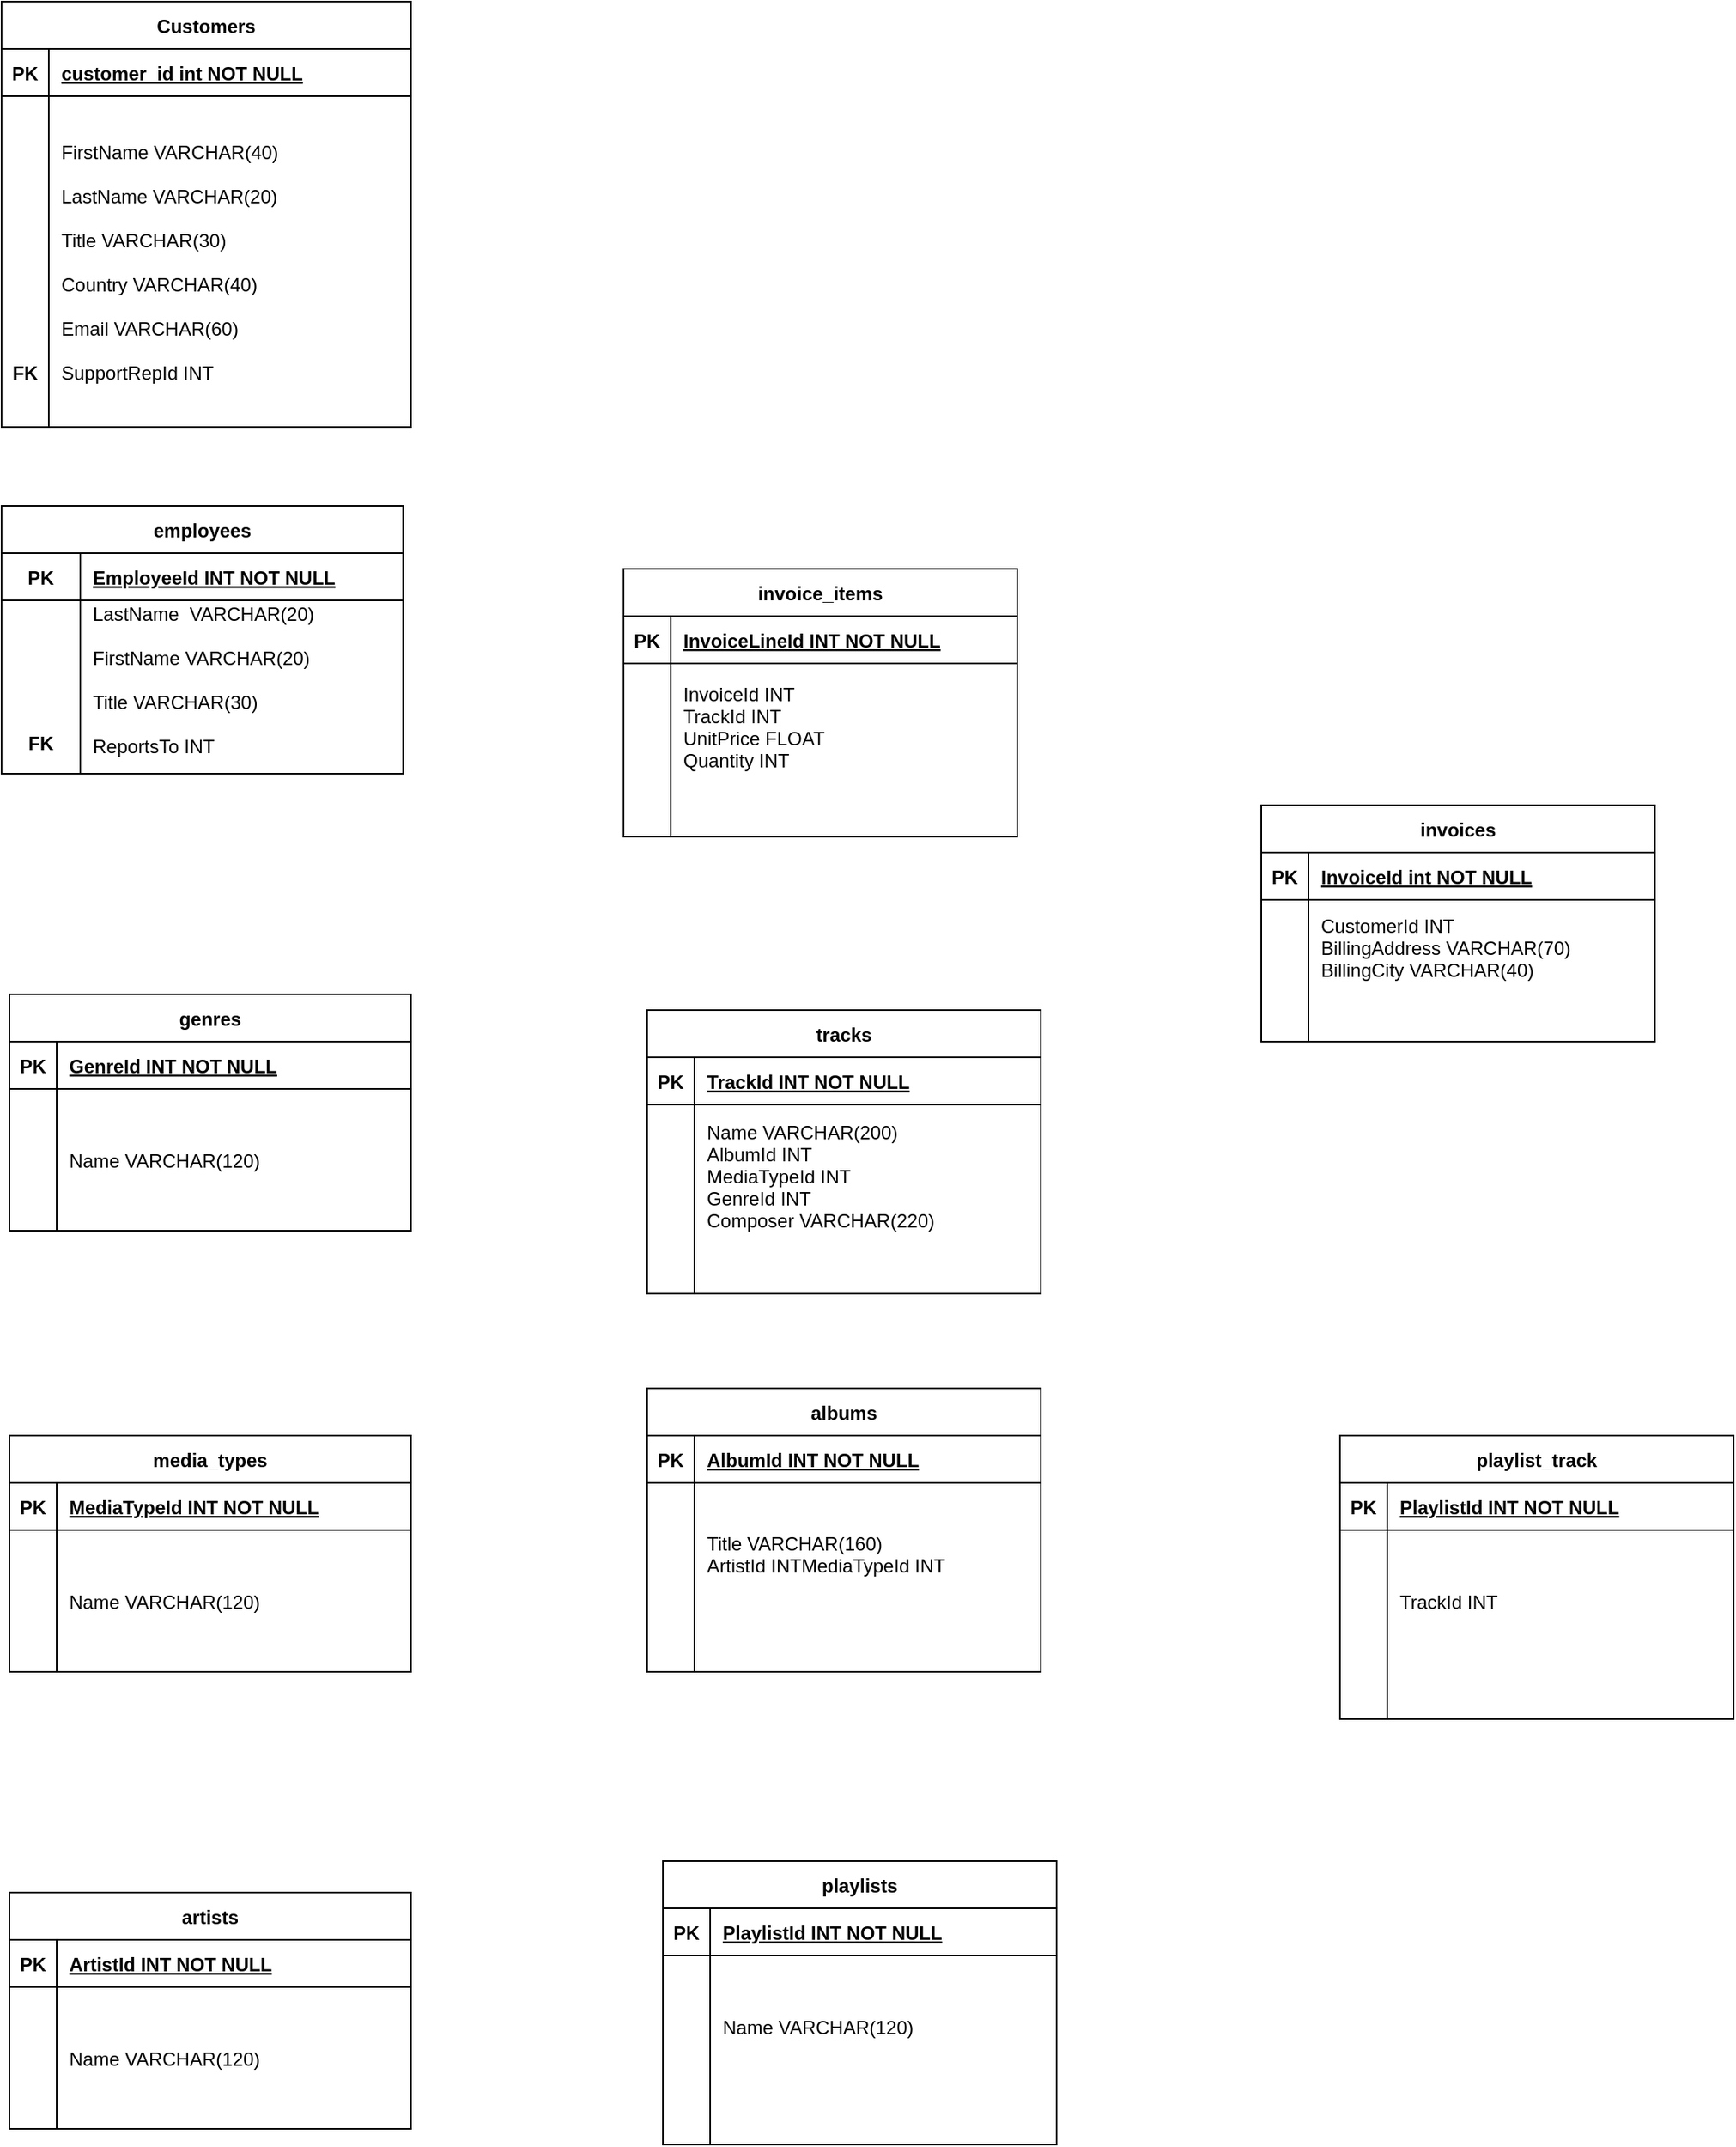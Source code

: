 <mxfile version="21.2.7" type="github">
  <diagram id="R2lEEEUBdFMjLlhIrx00" name="Page-1">
    <mxGraphModel dx="474" dy="1895" grid="1" gridSize="10" guides="1" tooltips="1" connect="1" arrows="1" fold="1" page="1" pageScale="1" pageWidth="850" pageHeight="1100" math="0" shadow="0" extFonts="Permanent Marker^https://fonts.googleapis.com/css?family=Permanent+Marker">
      <root>
        <mxCell id="0" />
        <mxCell id="1" parent="0" />
        <mxCell id="C-vyLk0tnHw3VtMMgP7b-13" value="invoice_items" style="shape=table;startSize=30;container=1;collapsible=1;childLayout=tableLayout;fixedRows=1;rowLines=0;fontStyle=1;align=center;resizeLast=1;" parent="1" vertex="1">
          <mxGeometry x="425" y="40" width="250" height="170" as="geometry" />
        </mxCell>
        <mxCell id="C-vyLk0tnHw3VtMMgP7b-14" value="" style="shape=partialRectangle;collapsible=0;dropTarget=0;pointerEvents=0;fillColor=none;points=[[0,0.5],[1,0.5]];portConstraint=eastwest;top=0;left=0;right=0;bottom=1;" parent="C-vyLk0tnHw3VtMMgP7b-13" vertex="1">
          <mxGeometry y="30" width="250" height="30" as="geometry" />
        </mxCell>
        <mxCell id="C-vyLk0tnHw3VtMMgP7b-15" value="PK" style="shape=partialRectangle;overflow=hidden;connectable=0;fillColor=none;top=0;left=0;bottom=0;right=0;fontStyle=1;" parent="C-vyLk0tnHw3VtMMgP7b-14" vertex="1">
          <mxGeometry width="30" height="30" as="geometry">
            <mxRectangle width="30" height="30" as="alternateBounds" />
          </mxGeometry>
        </mxCell>
        <mxCell id="C-vyLk0tnHw3VtMMgP7b-16" value="InvoiceLineId INT NOT NULL " style="shape=partialRectangle;overflow=hidden;connectable=0;fillColor=none;top=0;left=0;bottom=0;right=0;align=left;spacingLeft=6;fontStyle=5;" parent="C-vyLk0tnHw3VtMMgP7b-14" vertex="1">
          <mxGeometry x="30" width="220" height="30" as="geometry">
            <mxRectangle width="220" height="30" as="alternateBounds" />
          </mxGeometry>
        </mxCell>
        <mxCell id="C-vyLk0tnHw3VtMMgP7b-17" value="" style="shape=partialRectangle;collapsible=0;dropTarget=0;pointerEvents=0;fillColor=none;points=[[0,0.5],[1,0.5]];portConstraint=eastwest;top=0;left=0;right=0;bottom=0;" parent="C-vyLk0tnHw3VtMMgP7b-13" vertex="1">
          <mxGeometry y="60" width="250" height="80" as="geometry" />
        </mxCell>
        <mxCell id="C-vyLk0tnHw3VtMMgP7b-18" value="" style="shape=partialRectangle;overflow=hidden;connectable=0;fillColor=none;top=0;left=0;bottom=0;right=0;" parent="C-vyLk0tnHw3VtMMgP7b-17" vertex="1">
          <mxGeometry width="30" height="80" as="geometry">
            <mxRectangle width="30" height="80" as="alternateBounds" />
          </mxGeometry>
        </mxCell>
        <mxCell id="C-vyLk0tnHw3VtMMgP7b-19" value="InvoiceId INT&#xa;TrackId INT&#xa;UnitPrice FLOAT&#xa;Quantity INT" style="shape=partialRectangle;overflow=hidden;connectable=0;fillColor=none;top=0;left=0;bottom=0;right=0;align=left;spacingLeft=6;" parent="C-vyLk0tnHw3VtMMgP7b-17" vertex="1">
          <mxGeometry x="30" width="220" height="80" as="geometry">
            <mxRectangle width="220" height="80" as="alternateBounds" />
          </mxGeometry>
        </mxCell>
        <mxCell id="C-vyLk0tnHw3VtMMgP7b-20" value="" style="shape=partialRectangle;collapsible=0;dropTarget=0;pointerEvents=0;fillColor=none;points=[[0,0.5],[1,0.5]];portConstraint=eastwest;top=0;left=0;right=0;bottom=0;" parent="C-vyLk0tnHw3VtMMgP7b-13" vertex="1">
          <mxGeometry y="140" width="250" height="30" as="geometry" />
        </mxCell>
        <mxCell id="C-vyLk0tnHw3VtMMgP7b-21" value="" style="shape=partialRectangle;overflow=hidden;connectable=0;fillColor=none;top=0;left=0;bottom=0;right=0;" parent="C-vyLk0tnHw3VtMMgP7b-20" vertex="1">
          <mxGeometry width="30" height="30" as="geometry">
            <mxRectangle width="30" height="30" as="alternateBounds" />
          </mxGeometry>
        </mxCell>
        <mxCell id="C-vyLk0tnHw3VtMMgP7b-22" value="" style="shape=partialRectangle;overflow=hidden;connectable=0;fillColor=none;top=0;left=0;bottom=0;right=0;align=left;spacingLeft=6;" parent="C-vyLk0tnHw3VtMMgP7b-20" vertex="1">
          <mxGeometry x="30" width="220" height="30" as="geometry">
            <mxRectangle width="220" height="30" as="alternateBounds" />
          </mxGeometry>
        </mxCell>
        <mxCell id="C-vyLk0tnHw3VtMMgP7b-23" value="Customers" style="shape=table;startSize=30;container=1;collapsible=1;childLayout=tableLayout;fixedRows=1;rowLines=0;fontStyle=1;align=center;resizeLast=1;" parent="1" vertex="1">
          <mxGeometry x="30" y="-320" width="260" height="270" as="geometry" />
        </mxCell>
        <mxCell id="C-vyLk0tnHw3VtMMgP7b-24" value="" style="shape=partialRectangle;collapsible=0;dropTarget=0;pointerEvents=0;fillColor=none;points=[[0,0.5],[1,0.5]];portConstraint=eastwest;top=0;left=0;right=0;bottom=1;" parent="C-vyLk0tnHw3VtMMgP7b-23" vertex="1">
          <mxGeometry y="30" width="260" height="30" as="geometry" />
        </mxCell>
        <mxCell id="C-vyLk0tnHw3VtMMgP7b-25" value="PK" style="shape=partialRectangle;overflow=hidden;connectable=0;fillColor=none;top=0;left=0;bottom=0;right=0;fontStyle=1;" parent="C-vyLk0tnHw3VtMMgP7b-24" vertex="1">
          <mxGeometry width="30" height="30" as="geometry">
            <mxRectangle width="30" height="30" as="alternateBounds" />
          </mxGeometry>
        </mxCell>
        <mxCell id="C-vyLk0tnHw3VtMMgP7b-26" value="customer_id int NOT NULL " style="shape=partialRectangle;overflow=hidden;connectable=0;fillColor=none;top=0;left=0;bottom=0;right=0;align=left;spacingLeft=6;fontStyle=5;" parent="C-vyLk0tnHw3VtMMgP7b-24" vertex="1">
          <mxGeometry x="30" width="230" height="30" as="geometry">
            <mxRectangle width="230" height="30" as="alternateBounds" />
          </mxGeometry>
        </mxCell>
        <mxCell id="C-vyLk0tnHw3VtMMgP7b-27" value="" style="shape=partialRectangle;collapsible=0;dropTarget=0;pointerEvents=0;fillColor=none;points=[[0,0.5],[1,0.5]];portConstraint=eastwest;top=0;left=0;right=0;bottom=0;" parent="C-vyLk0tnHw3VtMMgP7b-23" vertex="1">
          <mxGeometry y="60" width="260" height="210" as="geometry" />
        </mxCell>
        <mxCell id="C-vyLk0tnHw3VtMMgP7b-28" value="" style="shape=partialRectangle;overflow=hidden;connectable=0;fillColor=none;top=0;left=0;bottom=0;right=0;" parent="C-vyLk0tnHw3VtMMgP7b-27" vertex="1">
          <mxGeometry width="30" height="210" as="geometry">
            <mxRectangle width="30" height="210" as="alternateBounds" />
          </mxGeometry>
        </mxCell>
        <mxCell id="C-vyLk0tnHw3VtMMgP7b-29" value="FirstName VARCHAR(40)&#xa;&#xa;LastName VARCHAR(20)&#xa;&#xa;Title VARCHAR(30)&#xa;&#xa;Country VARCHAR(40)&#xa;&#xa;Email VARCHAR(60)&#xa;&#xa;SupportRepId INT" style="shape=partialRectangle;overflow=hidden;connectable=0;fillColor=none;top=0;left=0;bottom=0;right=0;align=left;spacingLeft=6;" parent="C-vyLk0tnHw3VtMMgP7b-27" vertex="1">
          <mxGeometry x="30" width="230" height="210" as="geometry">
            <mxRectangle width="230" height="210" as="alternateBounds" />
          </mxGeometry>
        </mxCell>
        <mxCell id="cVv8Z_3cuy9LJ1kgytc7-1" value="employees" style="shape=table;startSize=30;container=1;collapsible=1;childLayout=tableLayout;fixedRows=1;rowLines=0;fontStyle=1;align=center;resizeLast=1;" vertex="1" parent="1">
          <mxGeometry x="30" width="255" height="170" as="geometry" />
        </mxCell>
        <mxCell id="cVv8Z_3cuy9LJ1kgytc7-2" value="" style="shape=partialRectangle;collapsible=0;dropTarget=0;pointerEvents=0;fillColor=none;points=[[0,0.5],[1,0.5]];portConstraint=eastwest;top=0;left=0;right=0;bottom=1;" vertex="1" parent="cVv8Z_3cuy9LJ1kgytc7-1">
          <mxGeometry y="30" width="255" height="30" as="geometry" />
        </mxCell>
        <mxCell id="cVv8Z_3cuy9LJ1kgytc7-3" value="PK" style="shape=partialRectangle;overflow=hidden;connectable=0;fillColor=none;top=0;left=0;bottom=0;right=0;fontStyle=1;" vertex="1" parent="cVv8Z_3cuy9LJ1kgytc7-2">
          <mxGeometry width="50" height="30" as="geometry">
            <mxRectangle width="50" height="30" as="alternateBounds" />
          </mxGeometry>
        </mxCell>
        <mxCell id="cVv8Z_3cuy9LJ1kgytc7-4" value="EmployeeId INT NOT NULL " style="shape=partialRectangle;overflow=hidden;connectable=0;fillColor=none;top=0;left=0;bottom=0;right=0;align=left;spacingLeft=6;fontStyle=5;" vertex="1" parent="cVv8Z_3cuy9LJ1kgytc7-2">
          <mxGeometry x="50" width="205" height="30" as="geometry">
            <mxRectangle width="205" height="30" as="alternateBounds" />
          </mxGeometry>
        </mxCell>
        <mxCell id="cVv8Z_3cuy9LJ1kgytc7-5" value="" style="shape=partialRectangle;collapsible=0;dropTarget=0;pointerEvents=0;fillColor=none;points=[[0,0.5],[1,0.5]];portConstraint=eastwest;top=0;left=0;right=0;bottom=0;" vertex="1" parent="cVv8Z_3cuy9LJ1kgytc7-1">
          <mxGeometry y="60" width="255" height="110" as="geometry" />
        </mxCell>
        <mxCell id="cVv8Z_3cuy9LJ1kgytc7-6" value="" style="shape=partialRectangle;overflow=hidden;connectable=0;fillColor=none;top=0;left=0;bottom=0;right=0;" vertex="1" parent="cVv8Z_3cuy9LJ1kgytc7-5">
          <mxGeometry width="50" height="110" as="geometry">
            <mxRectangle width="50" height="110" as="alternateBounds" />
          </mxGeometry>
        </mxCell>
        <mxCell id="cVv8Z_3cuy9LJ1kgytc7-7" value="LastName  VARCHAR(20)&#xa;&#xa;FirstName VARCHAR(20)&#xa;&#xa;Title VARCHAR(30)&#xa;&#xa;ReportsTo INT&#xa;&#xa;Email VARCHAR(60)" style="shape=partialRectangle;overflow=hidden;connectable=0;fillColor=none;top=0;left=0;bottom=0;right=0;align=left;spacingLeft=6;" vertex="1" parent="cVv8Z_3cuy9LJ1kgytc7-5">
          <mxGeometry x="50" width="205" height="110" as="geometry">
            <mxRectangle width="205" height="110" as="alternateBounds" />
          </mxGeometry>
        </mxCell>
        <mxCell id="cVv8Z_3cuy9LJ1kgytc7-10" value="invoices" style="shape=table;startSize=30;container=1;collapsible=1;childLayout=tableLayout;fixedRows=1;rowLines=0;fontStyle=1;align=center;resizeLast=1;" vertex="1" parent="1">
          <mxGeometry x="830" y="190" width="250" height="150" as="geometry" />
        </mxCell>
        <mxCell id="cVv8Z_3cuy9LJ1kgytc7-11" value="" style="shape=partialRectangle;collapsible=0;dropTarget=0;pointerEvents=0;fillColor=none;points=[[0,0.5],[1,0.5]];portConstraint=eastwest;top=0;left=0;right=0;bottom=1;" vertex="1" parent="cVv8Z_3cuy9LJ1kgytc7-10">
          <mxGeometry y="30" width="250" height="30" as="geometry" />
        </mxCell>
        <mxCell id="cVv8Z_3cuy9LJ1kgytc7-12" value="PK" style="shape=partialRectangle;overflow=hidden;connectable=0;fillColor=none;top=0;left=0;bottom=0;right=0;fontStyle=1;" vertex="1" parent="cVv8Z_3cuy9LJ1kgytc7-11">
          <mxGeometry width="30" height="30" as="geometry">
            <mxRectangle width="30" height="30" as="alternateBounds" />
          </mxGeometry>
        </mxCell>
        <mxCell id="cVv8Z_3cuy9LJ1kgytc7-13" value="InvoiceId int NOT NULL " style="shape=partialRectangle;overflow=hidden;connectable=0;fillColor=none;top=0;left=0;bottom=0;right=0;align=left;spacingLeft=6;fontStyle=5;" vertex="1" parent="cVv8Z_3cuy9LJ1kgytc7-11">
          <mxGeometry x="30" width="220" height="30" as="geometry">
            <mxRectangle width="220" height="30" as="alternateBounds" />
          </mxGeometry>
        </mxCell>
        <mxCell id="cVv8Z_3cuy9LJ1kgytc7-14" value="" style="shape=partialRectangle;collapsible=0;dropTarget=0;pointerEvents=0;fillColor=none;points=[[0,0.5],[1,0.5]];portConstraint=eastwest;top=0;left=0;right=0;bottom=0;" vertex="1" parent="cVv8Z_3cuy9LJ1kgytc7-10">
          <mxGeometry y="60" width="250" height="60" as="geometry" />
        </mxCell>
        <mxCell id="cVv8Z_3cuy9LJ1kgytc7-15" value="" style="shape=partialRectangle;overflow=hidden;connectable=0;fillColor=none;top=0;left=0;bottom=0;right=0;" vertex="1" parent="cVv8Z_3cuy9LJ1kgytc7-14">
          <mxGeometry width="30" height="60" as="geometry">
            <mxRectangle width="30" height="60" as="alternateBounds" />
          </mxGeometry>
        </mxCell>
        <mxCell id="cVv8Z_3cuy9LJ1kgytc7-16" value="CustomerId INT&#xa;BillingAddress VARCHAR(70)&#xa;BillingCity VARCHAR(40)" style="shape=partialRectangle;overflow=hidden;connectable=0;fillColor=none;top=0;left=0;bottom=0;right=0;align=left;spacingLeft=6;" vertex="1" parent="cVv8Z_3cuy9LJ1kgytc7-14">
          <mxGeometry x="30" width="220" height="60" as="geometry">
            <mxRectangle width="220" height="60" as="alternateBounds" />
          </mxGeometry>
        </mxCell>
        <mxCell id="cVv8Z_3cuy9LJ1kgytc7-17" value="" style="shape=partialRectangle;collapsible=0;dropTarget=0;pointerEvents=0;fillColor=none;points=[[0,0.5],[1,0.5]];portConstraint=eastwest;top=0;left=0;right=0;bottom=0;" vertex="1" parent="cVv8Z_3cuy9LJ1kgytc7-10">
          <mxGeometry y="120" width="250" height="30" as="geometry" />
        </mxCell>
        <mxCell id="cVv8Z_3cuy9LJ1kgytc7-18" value="" style="shape=partialRectangle;overflow=hidden;connectable=0;fillColor=none;top=0;left=0;bottom=0;right=0;" vertex="1" parent="cVv8Z_3cuy9LJ1kgytc7-17">
          <mxGeometry width="30" height="30" as="geometry">
            <mxRectangle width="30" height="30" as="alternateBounds" />
          </mxGeometry>
        </mxCell>
        <mxCell id="cVv8Z_3cuy9LJ1kgytc7-19" value="" style="shape=partialRectangle;overflow=hidden;connectable=0;fillColor=none;top=0;left=0;bottom=0;right=0;align=left;spacingLeft=6;" vertex="1" parent="cVv8Z_3cuy9LJ1kgytc7-17">
          <mxGeometry x="30" width="220" height="30" as="geometry">
            <mxRectangle width="220" height="30" as="alternateBounds" />
          </mxGeometry>
        </mxCell>
        <mxCell id="cVv8Z_3cuy9LJ1kgytc7-20" value="tracks" style="shape=table;startSize=30;container=1;collapsible=1;childLayout=tableLayout;fixedRows=1;rowLines=0;fontStyle=1;align=center;resizeLast=1;" vertex="1" parent="1">
          <mxGeometry x="440" y="320" width="250" height="180" as="geometry" />
        </mxCell>
        <mxCell id="cVv8Z_3cuy9LJ1kgytc7-21" value="" style="shape=partialRectangle;collapsible=0;dropTarget=0;pointerEvents=0;fillColor=none;points=[[0,0.5],[1,0.5]];portConstraint=eastwest;top=0;left=0;right=0;bottom=1;" vertex="1" parent="cVv8Z_3cuy9LJ1kgytc7-20">
          <mxGeometry y="30" width="250" height="30" as="geometry" />
        </mxCell>
        <mxCell id="cVv8Z_3cuy9LJ1kgytc7-22" value="PK" style="shape=partialRectangle;overflow=hidden;connectable=0;fillColor=none;top=0;left=0;bottom=0;right=0;fontStyle=1;" vertex="1" parent="cVv8Z_3cuy9LJ1kgytc7-21">
          <mxGeometry width="30" height="30" as="geometry">
            <mxRectangle width="30" height="30" as="alternateBounds" />
          </mxGeometry>
        </mxCell>
        <mxCell id="cVv8Z_3cuy9LJ1kgytc7-23" value="TrackId INT NOT NULL " style="shape=partialRectangle;overflow=hidden;connectable=0;fillColor=none;top=0;left=0;bottom=0;right=0;align=left;spacingLeft=6;fontStyle=5;" vertex="1" parent="cVv8Z_3cuy9LJ1kgytc7-21">
          <mxGeometry x="30" width="220" height="30" as="geometry">
            <mxRectangle width="220" height="30" as="alternateBounds" />
          </mxGeometry>
        </mxCell>
        <mxCell id="cVv8Z_3cuy9LJ1kgytc7-24" value="" style="shape=partialRectangle;collapsible=0;dropTarget=0;pointerEvents=0;fillColor=none;points=[[0,0.5],[1,0.5]];portConstraint=eastwest;top=0;left=0;right=0;bottom=0;" vertex="1" parent="cVv8Z_3cuy9LJ1kgytc7-20">
          <mxGeometry y="60" width="250" height="90" as="geometry" />
        </mxCell>
        <mxCell id="cVv8Z_3cuy9LJ1kgytc7-25" value="" style="shape=partialRectangle;overflow=hidden;connectable=0;fillColor=none;top=0;left=0;bottom=0;right=0;" vertex="1" parent="cVv8Z_3cuy9LJ1kgytc7-24">
          <mxGeometry width="30" height="90" as="geometry">
            <mxRectangle width="30" height="90" as="alternateBounds" />
          </mxGeometry>
        </mxCell>
        <mxCell id="cVv8Z_3cuy9LJ1kgytc7-26" value="Name VARCHAR(200)&#xa;AlbumId INT&#xa;MediaTypeId INT&#xa;GenreId INT&#xa;Composer VARCHAR(220)" style="shape=partialRectangle;overflow=hidden;connectable=0;fillColor=none;top=0;left=0;bottom=0;right=0;align=left;spacingLeft=6;" vertex="1" parent="cVv8Z_3cuy9LJ1kgytc7-24">
          <mxGeometry x="30" width="220" height="90" as="geometry">
            <mxRectangle width="220" height="90" as="alternateBounds" />
          </mxGeometry>
        </mxCell>
        <mxCell id="cVv8Z_3cuy9LJ1kgytc7-27" value="" style="shape=partialRectangle;collapsible=0;dropTarget=0;pointerEvents=0;fillColor=none;points=[[0,0.5],[1,0.5]];portConstraint=eastwest;top=0;left=0;right=0;bottom=0;" vertex="1" parent="cVv8Z_3cuy9LJ1kgytc7-20">
          <mxGeometry y="150" width="250" height="30" as="geometry" />
        </mxCell>
        <mxCell id="cVv8Z_3cuy9LJ1kgytc7-28" value="" style="shape=partialRectangle;overflow=hidden;connectable=0;fillColor=none;top=0;left=0;bottom=0;right=0;" vertex="1" parent="cVv8Z_3cuy9LJ1kgytc7-27">
          <mxGeometry width="30" height="30" as="geometry">
            <mxRectangle width="30" height="30" as="alternateBounds" />
          </mxGeometry>
        </mxCell>
        <mxCell id="cVv8Z_3cuy9LJ1kgytc7-29" value="" style="shape=partialRectangle;overflow=hidden;connectable=0;fillColor=none;top=0;left=0;bottom=0;right=0;align=left;spacingLeft=6;" vertex="1" parent="cVv8Z_3cuy9LJ1kgytc7-27">
          <mxGeometry x="30" width="220" height="30" as="geometry">
            <mxRectangle width="220" height="30" as="alternateBounds" />
          </mxGeometry>
        </mxCell>
        <mxCell id="cVv8Z_3cuy9LJ1kgytc7-30" value="genres" style="shape=table;startSize=30;container=1;collapsible=1;childLayout=tableLayout;fixedRows=1;rowLines=0;fontStyle=1;align=center;resizeLast=1;" vertex="1" parent="1">
          <mxGeometry x="35" y="310" width="255" height="150" as="geometry" />
        </mxCell>
        <mxCell id="cVv8Z_3cuy9LJ1kgytc7-31" value="" style="shape=partialRectangle;collapsible=0;dropTarget=0;pointerEvents=0;fillColor=none;points=[[0,0.5],[1,0.5]];portConstraint=eastwest;top=0;left=0;right=0;bottom=1;" vertex="1" parent="cVv8Z_3cuy9LJ1kgytc7-30">
          <mxGeometry y="30" width="255" height="30" as="geometry" />
        </mxCell>
        <mxCell id="cVv8Z_3cuy9LJ1kgytc7-32" value="PK" style="shape=partialRectangle;overflow=hidden;connectable=0;fillColor=none;top=0;left=0;bottom=0;right=0;fontStyle=1;" vertex="1" parent="cVv8Z_3cuy9LJ1kgytc7-31">
          <mxGeometry width="30" height="30" as="geometry">
            <mxRectangle width="30" height="30" as="alternateBounds" />
          </mxGeometry>
        </mxCell>
        <mxCell id="cVv8Z_3cuy9LJ1kgytc7-33" value="GenreId INT NOT NULL " style="shape=partialRectangle;overflow=hidden;connectable=0;fillColor=none;top=0;left=0;bottom=0;right=0;align=left;spacingLeft=6;fontStyle=5;" vertex="1" parent="cVv8Z_3cuy9LJ1kgytc7-31">
          <mxGeometry x="30" width="225" height="30" as="geometry">
            <mxRectangle width="225" height="30" as="alternateBounds" />
          </mxGeometry>
        </mxCell>
        <mxCell id="cVv8Z_3cuy9LJ1kgytc7-34" value="" style="shape=partialRectangle;collapsible=0;dropTarget=0;pointerEvents=0;fillColor=none;points=[[0,0.5],[1,0.5]];portConstraint=eastwest;top=0;left=0;right=0;bottom=0;" vertex="1" parent="cVv8Z_3cuy9LJ1kgytc7-30">
          <mxGeometry y="60" width="255" height="90" as="geometry" />
        </mxCell>
        <mxCell id="cVv8Z_3cuy9LJ1kgytc7-35" value="" style="shape=partialRectangle;overflow=hidden;connectable=0;fillColor=none;top=0;left=0;bottom=0;right=0;" vertex="1" parent="cVv8Z_3cuy9LJ1kgytc7-34">
          <mxGeometry width="30" height="90" as="geometry">
            <mxRectangle width="30" height="90" as="alternateBounds" />
          </mxGeometry>
        </mxCell>
        <mxCell id="cVv8Z_3cuy9LJ1kgytc7-36" value="Name VARCHAR(120)" style="shape=partialRectangle;overflow=hidden;connectable=0;fillColor=none;top=0;left=0;bottom=0;right=0;align=left;spacingLeft=6;" vertex="1" parent="cVv8Z_3cuy9LJ1kgytc7-34">
          <mxGeometry x="30" width="225" height="90" as="geometry">
            <mxRectangle width="225" height="90" as="alternateBounds" />
          </mxGeometry>
        </mxCell>
        <mxCell id="cVv8Z_3cuy9LJ1kgytc7-37" value="media_types" style="shape=table;startSize=30;container=1;collapsible=1;childLayout=tableLayout;fixedRows=1;rowLines=0;fontStyle=1;align=center;resizeLast=1;" vertex="1" parent="1">
          <mxGeometry x="35" y="590" width="255" height="150" as="geometry" />
        </mxCell>
        <mxCell id="cVv8Z_3cuy9LJ1kgytc7-38" value="" style="shape=partialRectangle;collapsible=0;dropTarget=0;pointerEvents=0;fillColor=none;points=[[0,0.5],[1,0.5]];portConstraint=eastwest;top=0;left=0;right=0;bottom=1;" vertex="1" parent="cVv8Z_3cuy9LJ1kgytc7-37">
          <mxGeometry y="30" width="255" height="30" as="geometry" />
        </mxCell>
        <mxCell id="cVv8Z_3cuy9LJ1kgytc7-39" value="PK" style="shape=partialRectangle;overflow=hidden;connectable=0;fillColor=none;top=0;left=0;bottom=0;right=0;fontStyle=1;" vertex="1" parent="cVv8Z_3cuy9LJ1kgytc7-38">
          <mxGeometry width="30" height="30" as="geometry">
            <mxRectangle width="30" height="30" as="alternateBounds" />
          </mxGeometry>
        </mxCell>
        <mxCell id="cVv8Z_3cuy9LJ1kgytc7-40" value="MediaTypeId INT NOT NULL " style="shape=partialRectangle;overflow=hidden;connectable=0;fillColor=none;top=0;left=0;bottom=0;right=0;align=left;spacingLeft=6;fontStyle=5;" vertex="1" parent="cVv8Z_3cuy9LJ1kgytc7-38">
          <mxGeometry x="30" width="225" height="30" as="geometry">
            <mxRectangle width="225" height="30" as="alternateBounds" />
          </mxGeometry>
        </mxCell>
        <mxCell id="cVv8Z_3cuy9LJ1kgytc7-41" value="" style="shape=partialRectangle;collapsible=0;dropTarget=0;pointerEvents=0;fillColor=none;points=[[0,0.5],[1,0.5]];portConstraint=eastwest;top=0;left=0;right=0;bottom=0;" vertex="1" parent="cVv8Z_3cuy9LJ1kgytc7-37">
          <mxGeometry y="60" width="255" height="90" as="geometry" />
        </mxCell>
        <mxCell id="cVv8Z_3cuy9LJ1kgytc7-42" value="" style="shape=partialRectangle;overflow=hidden;connectable=0;fillColor=none;top=0;left=0;bottom=0;right=0;" vertex="1" parent="cVv8Z_3cuy9LJ1kgytc7-41">
          <mxGeometry width="30" height="90" as="geometry">
            <mxRectangle width="30" height="90" as="alternateBounds" />
          </mxGeometry>
        </mxCell>
        <mxCell id="cVv8Z_3cuy9LJ1kgytc7-43" value="Name VARCHAR(120)" style="shape=partialRectangle;overflow=hidden;connectable=0;fillColor=none;top=0;left=0;bottom=0;right=0;align=left;spacingLeft=6;" vertex="1" parent="cVv8Z_3cuy9LJ1kgytc7-41">
          <mxGeometry x="30" width="225" height="90" as="geometry">
            <mxRectangle width="225" height="90" as="alternateBounds" />
          </mxGeometry>
        </mxCell>
        <mxCell id="cVv8Z_3cuy9LJ1kgytc7-44" value="albums" style="shape=table;startSize=30;container=1;collapsible=1;childLayout=tableLayout;fixedRows=1;rowLines=0;fontStyle=1;align=center;resizeLast=1;" vertex="1" parent="1">
          <mxGeometry x="440" y="560" width="250" height="180" as="geometry" />
        </mxCell>
        <mxCell id="cVv8Z_3cuy9LJ1kgytc7-45" value="" style="shape=partialRectangle;collapsible=0;dropTarget=0;pointerEvents=0;fillColor=none;points=[[0,0.5],[1,0.5]];portConstraint=eastwest;top=0;left=0;right=0;bottom=1;" vertex="1" parent="cVv8Z_3cuy9LJ1kgytc7-44">
          <mxGeometry y="30" width="250" height="30" as="geometry" />
        </mxCell>
        <mxCell id="cVv8Z_3cuy9LJ1kgytc7-46" value="PK" style="shape=partialRectangle;overflow=hidden;connectable=0;fillColor=none;top=0;left=0;bottom=0;right=0;fontStyle=1;" vertex="1" parent="cVv8Z_3cuy9LJ1kgytc7-45">
          <mxGeometry width="30" height="30" as="geometry">
            <mxRectangle width="30" height="30" as="alternateBounds" />
          </mxGeometry>
        </mxCell>
        <mxCell id="cVv8Z_3cuy9LJ1kgytc7-47" value="AlbumId INT NOT NULL " style="shape=partialRectangle;overflow=hidden;connectable=0;fillColor=none;top=0;left=0;bottom=0;right=0;align=left;spacingLeft=6;fontStyle=5;" vertex="1" parent="cVv8Z_3cuy9LJ1kgytc7-45">
          <mxGeometry x="30" width="220" height="30" as="geometry">
            <mxRectangle width="220" height="30" as="alternateBounds" />
          </mxGeometry>
        </mxCell>
        <mxCell id="cVv8Z_3cuy9LJ1kgytc7-48" value="" style="shape=partialRectangle;collapsible=0;dropTarget=0;pointerEvents=0;fillColor=none;points=[[0,0.5],[1,0.5]];portConstraint=eastwest;top=0;left=0;right=0;bottom=0;" vertex="1" parent="cVv8Z_3cuy9LJ1kgytc7-44">
          <mxGeometry y="60" width="250" height="90" as="geometry" />
        </mxCell>
        <mxCell id="cVv8Z_3cuy9LJ1kgytc7-49" value="" style="shape=partialRectangle;overflow=hidden;connectable=0;fillColor=none;top=0;left=0;bottom=0;right=0;" vertex="1" parent="cVv8Z_3cuy9LJ1kgytc7-48">
          <mxGeometry width="30" height="90" as="geometry">
            <mxRectangle width="30" height="90" as="alternateBounds" />
          </mxGeometry>
        </mxCell>
        <mxCell id="cVv8Z_3cuy9LJ1kgytc7-50" value="Title VARCHAR(160)&#xa;ArtistId INTMediaTypeId INT" style="shape=partialRectangle;overflow=hidden;connectable=0;fillColor=none;top=0;left=0;bottom=0;right=0;align=left;spacingLeft=6;" vertex="1" parent="cVv8Z_3cuy9LJ1kgytc7-48">
          <mxGeometry x="30" width="220" height="90" as="geometry">
            <mxRectangle width="220" height="90" as="alternateBounds" />
          </mxGeometry>
        </mxCell>
        <mxCell id="cVv8Z_3cuy9LJ1kgytc7-51" value="" style="shape=partialRectangle;collapsible=0;dropTarget=0;pointerEvents=0;fillColor=none;points=[[0,0.5],[1,0.5]];portConstraint=eastwest;top=0;left=0;right=0;bottom=0;" vertex="1" parent="cVv8Z_3cuy9LJ1kgytc7-44">
          <mxGeometry y="150" width="250" height="30" as="geometry" />
        </mxCell>
        <mxCell id="cVv8Z_3cuy9LJ1kgytc7-52" value="" style="shape=partialRectangle;overflow=hidden;connectable=0;fillColor=none;top=0;left=0;bottom=0;right=0;" vertex="1" parent="cVv8Z_3cuy9LJ1kgytc7-51">
          <mxGeometry width="30" height="30" as="geometry">
            <mxRectangle width="30" height="30" as="alternateBounds" />
          </mxGeometry>
        </mxCell>
        <mxCell id="cVv8Z_3cuy9LJ1kgytc7-53" value="" style="shape=partialRectangle;overflow=hidden;connectable=0;fillColor=none;top=0;left=0;bottom=0;right=0;align=left;spacingLeft=6;" vertex="1" parent="cVv8Z_3cuy9LJ1kgytc7-51">
          <mxGeometry x="30" width="220" height="30" as="geometry">
            <mxRectangle width="220" height="30" as="alternateBounds" />
          </mxGeometry>
        </mxCell>
        <mxCell id="cVv8Z_3cuy9LJ1kgytc7-56" value="artists" style="shape=table;startSize=30;container=1;collapsible=1;childLayout=tableLayout;fixedRows=1;rowLines=0;fontStyle=1;align=center;resizeLast=1;" vertex="1" parent="1">
          <mxGeometry x="35" y="880" width="255" height="150" as="geometry" />
        </mxCell>
        <mxCell id="cVv8Z_3cuy9LJ1kgytc7-57" value="" style="shape=partialRectangle;collapsible=0;dropTarget=0;pointerEvents=0;fillColor=none;points=[[0,0.5],[1,0.5]];portConstraint=eastwest;top=0;left=0;right=0;bottom=1;" vertex="1" parent="cVv8Z_3cuy9LJ1kgytc7-56">
          <mxGeometry y="30" width="255" height="30" as="geometry" />
        </mxCell>
        <mxCell id="cVv8Z_3cuy9LJ1kgytc7-58" value="PK" style="shape=partialRectangle;overflow=hidden;connectable=0;fillColor=none;top=0;left=0;bottom=0;right=0;fontStyle=1;" vertex="1" parent="cVv8Z_3cuy9LJ1kgytc7-57">
          <mxGeometry width="30" height="30" as="geometry">
            <mxRectangle width="30" height="30" as="alternateBounds" />
          </mxGeometry>
        </mxCell>
        <mxCell id="cVv8Z_3cuy9LJ1kgytc7-59" value="ArtistId INT NOT NULL " style="shape=partialRectangle;overflow=hidden;connectable=0;fillColor=none;top=0;left=0;bottom=0;right=0;align=left;spacingLeft=6;fontStyle=5;" vertex="1" parent="cVv8Z_3cuy9LJ1kgytc7-57">
          <mxGeometry x="30" width="225" height="30" as="geometry">
            <mxRectangle width="225" height="30" as="alternateBounds" />
          </mxGeometry>
        </mxCell>
        <mxCell id="cVv8Z_3cuy9LJ1kgytc7-60" value="" style="shape=partialRectangle;collapsible=0;dropTarget=0;pointerEvents=0;fillColor=none;points=[[0,0.5],[1,0.5]];portConstraint=eastwest;top=0;left=0;right=0;bottom=0;" vertex="1" parent="cVv8Z_3cuy9LJ1kgytc7-56">
          <mxGeometry y="60" width="255" height="90" as="geometry" />
        </mxCell>
        <mxCell id="cVv8Z_3cuy9LJ1kgytc7-61" value="" style="shape=partialRectangle;overflow=hidden;connectable=0;fillColor=none;top=0;left=0;bottom=0;right=0;" vertex="1" parent="cVv8Z_3cuy9LJ1kgytc7-60">
          <mxGeometry width="30" height="90" as="geometry">
            <mxRectangle width="30" height="90" as="alternateBounds" />
          </mxGeometry>
        </mxCell>
        <mxCell id="cVv8Z_3cuy9LJ1kgytc7-62" value="Name VARCHAR(120)" style="shape=partialRectangle;overflow=hidden;connectable=0;fillColor=none;top=0;left=0;bottom=0;right=0;align=left;spacingLeft=6;" vertex="1" parent="cVv8Z_3cuy9LJ1kgytc7-60">
          <mxGeometry x="30" width="225" height="90" as="geometry">
            <mxRectangle width="225" height="90" as="alternateBounds" />
          </mxGeometry>
        </mxCell>
        <mxCell id="cVv8Z_3cuy9LJ1kgytc7-63" value="playlist_track" style="shape=table;startSize=30;container=1;collapsible=1;childLayout=tableLayout;fixedRows=1;rowLines=0;fontStyle=1;align=center;resizeLast=1;" vertex="1" parent="1">
          <mxGeometry x="880" y="590" width="250" height="180" as="geometry" />
        </mxCell>
        <mxCell id="cVv8Z_3cuy9LJ1kgytc7-64" value="" style="shape=partialRectangle;collapsible=0;dropTarget=0;pointerEvents=0;fillColor=none;points=[[0,0.5],[1,0.5]];portConstraint=eastwest;top=0;left=0;right=0;bottom=1;" vertex="1" parent="cVv8Z_3cuy9LJ1kgytc7-63">
          <mxGeometry y="30" width="250" height="30" as="geometry" />
        </mxCell>
        <mxCell id="cVv8Z_3cuy9LJ1kgytc7-65" value="PK" style="shape=partialRectangle;overflow=hidden;connectable=0;fillColor=none;top=0;left=0;bottom=0;right=0;fontStyle=1;" vertex="1" parent="cVv8Z_3cuy9LJ1kgytc7-64">
          <mxGeometry width="30" height="30" as="geometry">
            <mxRectangle width="30" height="30" as="alternateBounds" />
          </mxGeometry>
        </mxCell>
        <mxCell id="cVv8Z_3cuy9LJ1kgytc7-66" value="PlaylistId INT NOT NULL " style="shape=partialRectangle;overflow=hidden;connectable=0;fillColor=none;top=0;left=0;bottom=0;right=0;align=left;spacingLeft=6;fontStyle=5;" vertex="1" parent="cVv8Z_3cuy9LJ1kgytc7-64">
          <mxGeometry x="30" width="220" height="30" as="geometry">
            <mxRectangle width="220" height="30" as="alternateBounds" />
          </mxGeometry>
        </mxCell>
        <mxCell id="cVv8Z_3cuy9LJ1kgytc7-67" value="" style="shape=partialRectangle;collapsible=0;dropTarget=0;pointerEvents=0;fillColor=none;points=[[0,0.5],[1,0.5]];portConstraint=eastwest;top=0;left=0;right=0;bottom=0;" vertex="1" parent="cVv8Z_3cuy9LJ1kgytc7-63">
          <mxGeometry y="60" width="250" height="90" as="geometry" />
        </mxCell>
        <mxCell id="cVv8Z_3cuy9LJ1kgytc7-68" value="" style="shape=partialRectangle;overflow=hidden;connectable=0;fillColor=none;top=0;left=0;bottom=0;right=0;" vertex="1" parent="cVv8Z_3cuy9LJ1kgytc7-67">
          <mxGeometry width="30" height="90" as="geometry">
            <mxRectangle width="30" height="90" as="alternateBounds" />
          </mxGeometry>
        </mxCell>
        <mxCell id="cVv8Z_3cuy9LJ1kgytc7-69" value="TrackId INT" style="shape=partialRectangle;overflow=hidden;connectable=0;fillColor=none;top=0;left=0;bottom=0;right=0;align=left;spacingLeft=6;" vertex="1" parent="cVv8Z_3cuy9LJ1kgytc7-67">
          <mxGeometry x="30" width="220" height="90" as="geometry">
            <mxRectangle width="220" height="90" as="alternateBounds" />
          </mxGeometry>
        </mxCell>
        <mxCell id="cVv8Z_3cuy9LJ1kgytc7-70" value="" style="shape=partialRectangle;collapsible=0;dropTarget=0;pointerEvents=0;fillColor=none;points=[[0,0.5],[1,0.5]];portConstraint=eastwest;top=0;left=0;right=0;bottom=0;" vertex="1" parent="cVv8Z_3cuy9LJ1kgytc7-63">
          <mxGeometry y="150" width="250" height="30" as="geometry" />
        </mxCell>
        <mxCell id="cVv8Z_3cuy9LJ1kgytc7-71" value="" style="shape=partialRectangle;overflow=hidden;connectable=0;fillColor=none;top=0;left=0;bottom=0;right=0;" vertex="1" parent="cVv8Z_3cuy9LJ1kgytc7-70">
          <mxGeometry width="30" height="30" as="geometry">
            <mxRectangle width="30" height="30" as="alternateBounds" />
          </mxGeometry>
        </mxCell>
        <mxCell id="cVv8Z_3cuy9LJ1kgytc7-72" value="" style="shape=partialRectangle;overflow=hidden;connectable=0;fillColor=none;top=0;left=0;bottom=0;right=0;align=left;spacingLeft=6;" vertex="1" parent="cVv8Z_3cuy9LJ1kgytc7-70">
          <mxGeometry x="30" width="220" height="30" as="geometry">
            <mxRectangle width="220" height="30" as="alternateBounds" />
          </mxGeometry>
        </mxCell>
        <mxCell id="cVv8Z_3cuy9LJ1kgytc7-73" value="playlists" style="shape=table;startSize=30;container=1;collapsible=1;childLayout=tableLayout;fixedRows=1;rowLines=0;fontStyle=1;align=center;resizeLast=1;" vertex="1" parent="1">
          <mxGeometry x="450" y="860" width="250" height="180" as="geometry" />
        </mxCell>
        <mxCell id="cVv8Z_3cuy9LJ1kgytc7-74" value="" style="shape=partialRectangle;collapsible=0;dropTarget=0;pointerEvents=0;fillColor=none;points=[[0,0.5],[1,0.5]];portConstraint=eastwest;top=0;left=0;right=0;bottom=1;" vertex="1" parent="cVv8Z_3cuy9LJ1kgytc7-73">
          <mxGeometry y="30" width="250" height="30" as="geometry" />
        </mxCell>
        <mxCell id="cVv8Z_3cuy9LJ1kgytc7-75" value="PK" style="shape=partialRectangle;overflow=hidden;connectable=0;fillColor=none;top=0;left=0;bottom=0;right=0;fontStyle=1;" vertex="1" parent="cVv8Z_3cuy9LJ1kgytc7-74">
          <mxGeometry width="30" height="30" as="geometry">
            <mxRectangle width="30" height="30" as="alternateBounds" />
          </mxGeometry>
        </mxCell>
        <mxCell id="cVv8Z_3cuy9LJ1kgytc7-76" value="PlaylistId INT NOT NULL " style="shape=partialRectangle;overflow=hidden;connectable=0;fillColor=none;top=0;left=0;bottom=0;right=0;align=left;spacingLeft=6;fontStyle=5;" vertex="1" parent="cVv8Z_3cuy9LJ1kgytc7-74">
          <mxGeometry x="30" width="220" height="30" as="geometry">
            <mxRectangle width="220" height="30" as="alternateBounds" />
          </mxGeometry>
        </mxCell>
        <mxCell id="cVv8Z_3cuy9LJ1kgytc7-77" value="" style="shape=partialRectangle;collapsible=0;dropTarget=0;pointerEvents=0;fillColor=none;points=[[0,0.5],[1,0.5]];portConstraint=eastwest;top=0;left=0;right=0;bottom=0;" vertex="1" parent="cVv8Z_3cuy9LJ1kgytc7-73">
          <mxGeometry y="60" width="250" height="90" as="geometry" />
        </mxCell>
        <mxCell id="cVv8Z_3cuy9LJ1kgytc7-78" value="" style="shape=partialRectangle;overflow=hidden;connectable=0;fillColor=none;top=0;left=0;bottom=0;right=0;" vertex="1" parent="cVv8Z_3cuy9LJ1kgytc7-77">
          <mxGeometry width="30" height="90" as="geometry">
            <mxRectangle width="30" height="90" as="alternateBounds" />
          </mxGeometry>
        </mxCell>
        <mxCell id="cVv8Z_3cuy9LJ1kgytc7-79" value="Name VARCHAR(120)" style="shape=partialRectangle;overflow=hidden;connectable=0;fillColor=none;top=0;left=0;bottom=0;right=0;align=left;spacingLeft=6;" vertex="1" parent="cVv8Z_3cuy9LJ1kgytc7-77">
          <mxGeometry x="30" width="220" height="90" as="geometry">
            <mxRectangle width="220" height="90" as="alternateBounds" />
          </mxGeometry>
        </mxCell>
        <mxCell id="cVv8Z_3cuy9LJ1kgytc7-80" value="" style="shape=partialRectangle;collapsible=0;dropTarget=0;pointerEvents=0;fillColor=none;points=[[0,0.5],[1,0.5]];portConstraint=eastwest;top=0;left=0;right=0;bottom=0;" vertex="1" parent="cVv8Z_3cuy9LJ1kgytc7-73">
          <mxGeometry y="150" width="250" height="30" as="geometry" />
        </mxCell>
        <mxCell id="cVv8Z_3cuy9LJ1kgytc7-81" value="" style="shape=partialRectangle;overflow=hidden;connectable=0;fillColor=none;top=0;left=0;bottom=0;right=0;" vertex="1" parent="cVv8Z_3cuy9LJ1kgytc7-80">
          <mxGeometry width="30" height="30" as="geometry">
            <mxRectangle width="30" height="30" as="alternateBounds" />
          </mxGeometry>
        </mxCell>
        <mxCell id="cVv8Z_3cuy9LJ1kgytc7-82" value="" style="shape=partialRectangle;overflow=hidden;connectable=0;fillColor=none;top=0;left=0;bottom=0;right=0;align=left;spacingLeft=6;" vertex="1" parent="cVv8Z_3cuy9LJ1kgytc7-80">
          <mxGeometry x="30" width="220" height="30" as="geometry">
            <mxRectangle width="220" height="30" as="alternateBounds" />
          </mxGeometry>
        </mxCell>
        <mxCell id="cVv8Z_3cuy9LJ1kgytc7-83" value="FK" style="shape=partialRectangle;overflow=hidden;connectable=0;fillColor=none;top=0;left=0;bottom=0;right=0;fontStyle=1;" vertex="1" parent="1">
          <mxGeometry x="30" y="-100" width="30" height="30" as="geometry">
            <mxRectangle width="30" height="30" as="alternateBounds" />
          </mxGeometry>
        </mxCell>
        <mxCell id="cVv8Z_3cuy9LJ1kgytc7-84" value="FK" style="shape=partialRectangle;overflow=hidden;connectable=0;fillColor=none;top=0;left=0;bottom=0;right=0;fontStyle=1;" vertex="1" parent="1">
          <mxGeometry x="30" y="140" width="50" height="20" as="geometry">
            <mxRectangle width="50" height="30" as="alternateBounds" />
          </mxGeometry>
        </mxCell>
      </root>
    </mxGraphModel>
  </diagram>
</mxfile>
